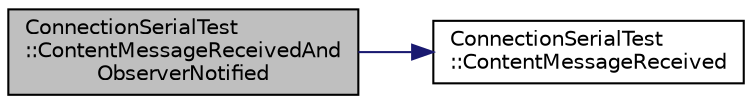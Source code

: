 digraph "ConnectionSerialTest::ContentMessageReceivedAndObserverNotified"
{
 // INTERACTIVE_SVG=YES
  edge [fontname="Helvetica",fontsize="10",labelfontname="Helvetica",labelfontsize="10"];
  node [fontname="Helvetica",fontsize="10",shape=record];
  rankdir="LR";
  Node10 [label="ConnectionSerialTest\l::ContentMessageReceivedAnd\lObserverNotified",height=0.2,width=0.4,color="black", fillcolor="grey75", style="filled", fontcolor="black"];
  Node10 -> Node11 [color="midnightblue",fontsize="10",style="solid",fontname="Helvetica"];
  Node11 [label="ConnectionSerialTest\l::ContentMessageReceived",height=0.2,width=0.4,color="black", fillcolor="white", style="filled",URL="$d9/d48/class_connection_serial_test.html#a4ad136419099b6215574d3b2214b6bdf"];
}

